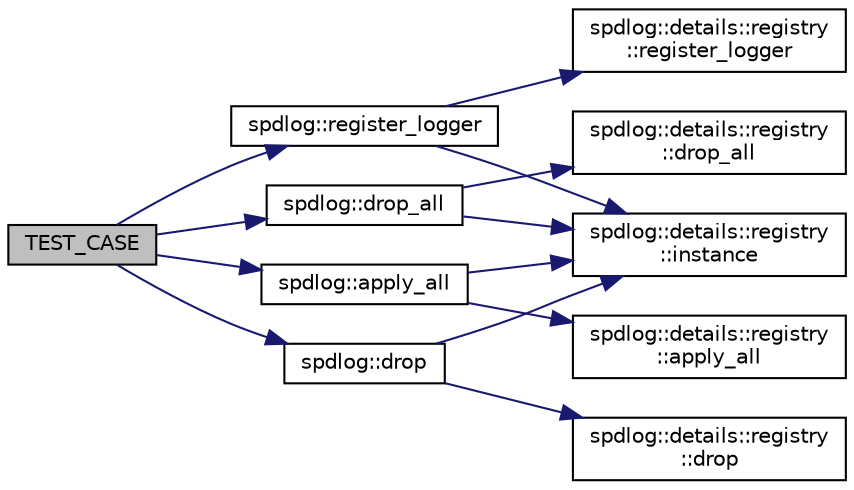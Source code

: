 digraph "TEST_CASE"
{
  edge [fontname="Helvetica",fontsize="10",labelfontname="Helvetica",labelfontsize="10"];
  node [fontname="Helvetica",fontsize="10",shape=record];
  rankdir="LR";
  Node1 [label="TEST_CASE",height=0.2,width=0.4,color="black", fillcolor="grey75", style="filled" fontcolor="black"];
  Node1 -> Node2 [color="midnightblue",fontsize="10",style="solid",fontname="Helvetica"];
  Node2 [label="spdlog::drop_all",height=0.2,width=0.4,color="black", fillcolor="white", style="filled",URL="$namespacespdlog.html#ab1211636fc47637f4dc5ee9a18aa1bce"];
  Node2 -> Node3 [color="midnightblue",fontsize="10",style="solid",fontname="Helvetica"];
  Node3 [label="spdlog::details::registry\l::instance",height=0.2,width=0.4,color="black", fillcolor="white", style="filled",URL="$classspdlog_1_1details_1_1registry.html#a58a1bbb352f751f6b729bc57bfadd6be"];
  Node2 -> Node4 [color="midnightblue",fontsize="10",style="solid",fontname="Helvetica"];
  Node4 [label="spdlog::details::registry\l::drop_all",height=0.2,width=0.4,color="black", fillcolor="white", style="filled",URL="$classspdlog_1_1details_1_1registry.html#a127ccc3786f6ddef57f16d354ba4db91"];
  Node1 -> Node5 [color="midnightblue",fontsize="10",style="solid",fontname="Helvetica"];
  Node5 [label="spdlog::register_logger",height=0.2,width=0.4,color="black", fillcolor="white", style="filled",URL="$namespacespdlog.html#a306f1c2ef42ba046620bd84266ee5b24"];
  Node5 -> Node3 [color="midnightblue",fontsize="10",style="solid",fontname="Helvetica"];
  Node5 -> Node6 [color="midnightblue",fontsize="10",style="solid",fontname="Helvetica"];
  Node6 [label="spdlog::details::registry\l::register_logger",height=0.2,width=0.4,color="black", fillcolor="white", style="filled",URL="$classspdlog_1_1details_1_1registry.html#ab77fb7513b2e3e6442a83f037543e391"];
  Node1 -> Node7 [color="midnightblue",fontsize="10",style="solid",fontname="Helvetica"];
  Node7 [label="spdlog::apply_all",height=0.2,width=0.4,color="black", fillcolor="white", style="filled",URL="$namespacespdlog.html#a33b888a87a0fccc7b7dd5b89413ce6b7"];
  Node7 -> Node3 [color="midnightblue",fontsize="10",style="solid",fontname="Helvetica"];
  Node7 -> Node8 [color="midnightblue",fontsize="10",style="solid",fontname="Helvetica"];
  Node8 [label="spdlog::details::registry\l::apply_all",height=0.2,width=0.4,color="black", fillcolor="white", style="filled",URL="$classspdlog_1_1details_1_1registry.html#a781454ea62603cfaebddf14ec2ec9985"];
  Node1 -> Node9 [color="midnightblue",fontsize="10",style="solid",fontname="Helvetica"];
  Node9 [label="spdlog::drop",height=0.2,width=0.4,color="black", fillcolor="white", style="filled",URL="$namespacespdlog.html#af2ec5792fb30798cf285da36cb5c9377"];
  Node9 -> Node3 [color="midnightblue",fontsize="10",style="solid",fontname="Helvetica"];
  Node9 -> Node10 [color="midnightblue",fontsize="10",style="solid",fontname="Helvetica"];
  Node10 [label="spdlog::details::registry\l::drop",height=0.2,width=0.4,color="black", fillcolor="white", style="filled",URL="$classspdlog_1_1details_1_1registry.html#a21f513aa5a7da6a21fe35a5077b2db74"];
}
